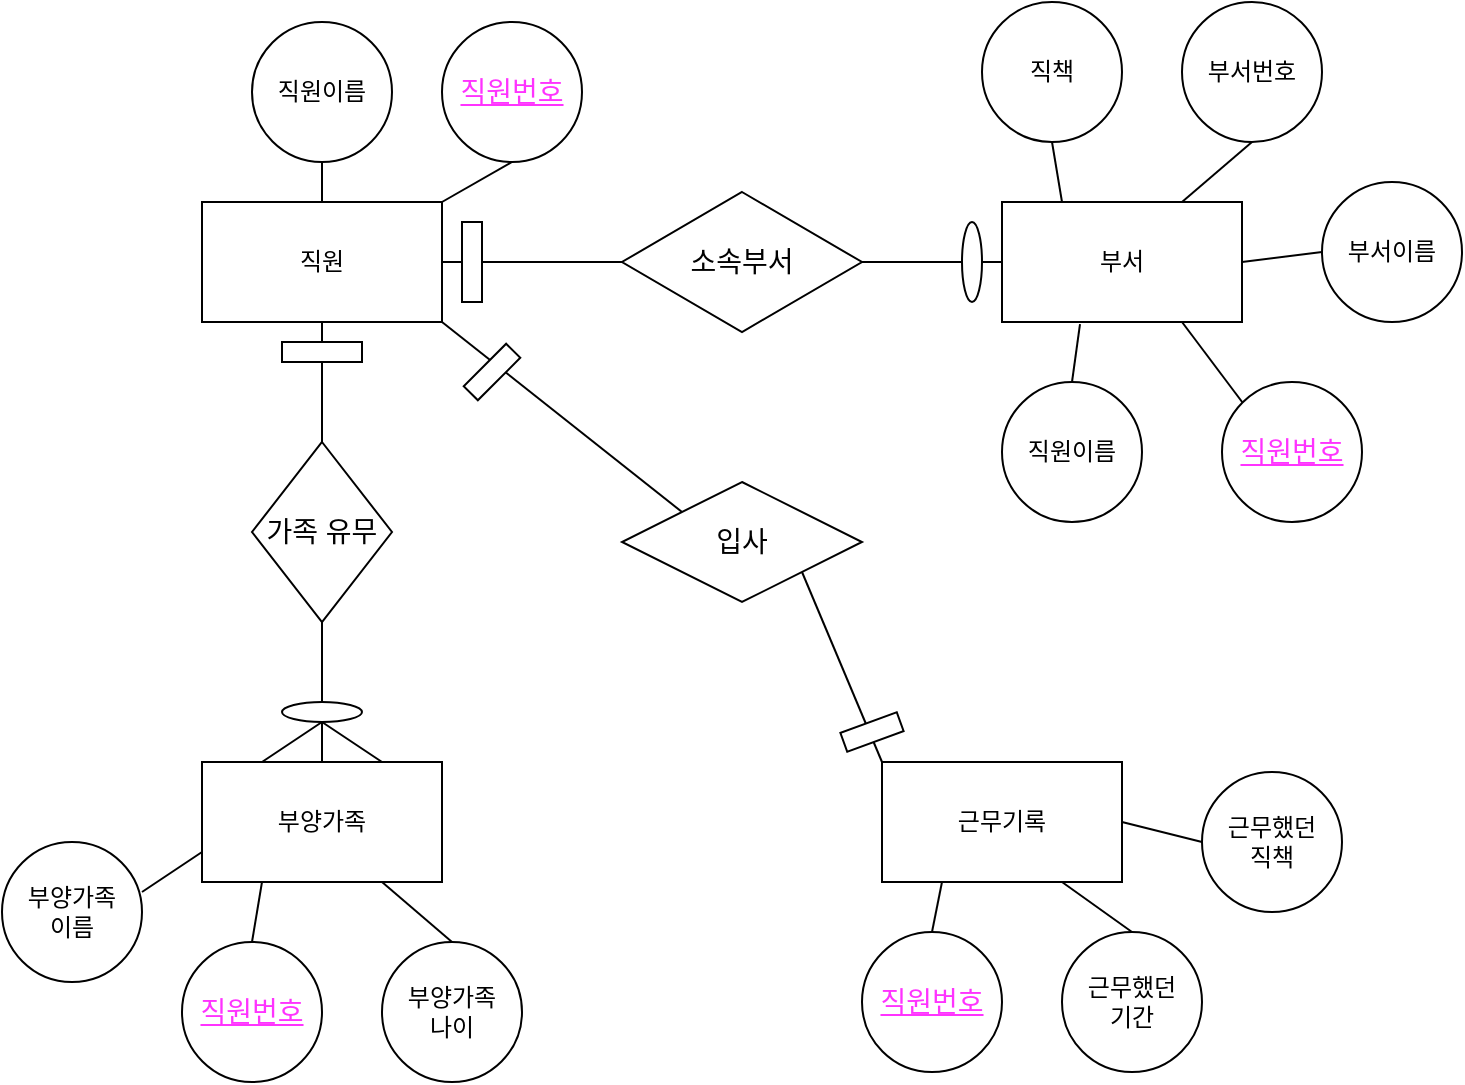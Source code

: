 <mxfile version="13.6.2" type="device"><diagram id="47axHTqw2gsw0RjW4xdn" name="페이지-1"><mxGraphModel dx="1086" dy="806" grid="1" gridSize="10" guides="1" tooltips="1" connect="1" arrows="1" fold="1" page="1" pageScale="1" pageWidth="827" pageHeight="1169" math="0" shadow="0"><root><mxCell id="0"/><mxCell id="1" parent="0"/><mxCell id="tA2yFItrYvKo3ECYNHoN-1" value="직원" style="rounded=0;whiteSpace=wrap;html=1;" vertex="1" parent="1"><mxGeometry x="130" y="240" width="120" height="60" as="geometry"/></mxCell><mxCell id="tA2yFItrYvKo3ECYNHoN-2" value="부서" style="rounded=0;whiteSpace=wrap;html=1;" vertex="1" parent="1"><mxGeometry x="530" y="240" width="120" height="60" as="geometry"/></mxCell><mxCell id="tA2yFItrYvKo3ECYNHoN-3" value="부양가족&lt;br&gt;나이" style="ellipse;whiteSpace=wrap;html=1;" vertex="1" parent="1"><mxGeometry x="220" y="610" width="70" height="70" as="geometry"/></mxCell><mxCell id="tA2yFItrYvKo3ECYNHoN-4" value="부양가족&lt;br&gt;이름" style="ellipse;whiteSpace=wrap;html=1;" vertex="1" parent="1"><mxGeometry x="30" y="560" width="70" height="70" as="geometry"/></mxCell><mxCell id="tA2yFItrYvKo3ECYNHoN-5" value="직책" style="ellipse;whiteSpace=wrap;html=1;" vertex="1" parent="1"><mxGeometry x="520" y="140" width="70" height="70" as="geometry"/></mxCell><mxCell id="tA2yFItrYvKo3ECYNHoN-6" value="부서번호" style="ellipse;whiteSpace=wrap;html=1;" vertex="1" parent="1"><mxGeometry x="620" y="140" width="70" height="70" as="geometry"/></mxCell><mxCell id="tA2yFItrYvKo3ECYNHoN-7" value="부서이름" style="ellipse;whiteSpace=wrap;html=1;" vertex="1" parent="1"><mxGeometry x="690" y="230" width="70" height="70" as="geometry"/></mxCell><mxCell id="tA2yFItrYvKo3ECYNHoN-8" value="직원번호" style="ellipse;whiteSpace=wrap;html=1;fontColor=#FF33FF;fontSize=14;fontStyle=4" vertex="1" parent="1"><mxGeometry x="640" y="330" width="70" height="70" as="geometry"/></mxCell><mxCell id="tA2yFItrYvKo3ECYNHoN-9" value="직원이름" style="ellipse;whiteSpace=wrap;html=1;" vertex="1" parent="1"><mxGeometry x="530" y="330" width="70" height="70" as="geometry"/></mxCell><mxCell id="tA2yFItrYvKo3ECYNHoN-10" value="근무했던&lt;br&gt;기간" style="ellipse;whiteSpace=wrap;html=1;" vertex="1" parent="1"><mxGeometry x="560" y="605" width="70" height="70" as="geometry"/></mxCell><mxCell id="tA2yFItrYvKo3ECYNHoN-11" value="근무했던&lt;br&gt;직책" style="ellipse;whiteSpace=wrap;html=1;" vertex="1" parent="1"><mxGeometry x="630" y="525" width="70" height="70" as="geometry"/></mxCell><mxCell id="tA2yFItrYvKo3ECYNHoN-12" value="직원이름" style="ellipse;whiteSpace=wrap;html=1;" vertex="1" parent="1"><mxGeometry x="155" y="150" width="70" height="70" as="geometry"/></mxCell><mxCell id="tA2yFItrYvKo3ECYNHoN-13" value="직원번호" style="ellipse;whiteSpace=wrap;html=1;fontColor=#FF33FF;fontSize=14;fontStyle=4" vertex="1" parent="1"><mxGeometry x="250" y="150" width="70" height="70" as="geometry"/></mxCell><mxCell id="tA2yFItrYvKo3ECYNHoN-15" value="부양가족" style="rounded=0;whiteSpace=wrap;html=1;" vertex="1" parent="1"><mxGeometry x="130" y="520" width="120" height="60" as="geometry"/></mxCell><mxCell id="tA2yFItrYvKo3ECYNHoN-16" value="근무기록" style="rounded=0;whiteSpace=wrap;html=1;" vertex="1" parent="1"><mxGeometry x="470" y="520" width="120" height="60" as="geometry"/></mxCell><mxCell id="tA2yFItrYvKo3ECYNHoN-17" value="직원번호" style="ellipse;whiteSpace=wrap;html=1;fontColor=#FF33FF;fontSize=14;fontStyle=4" vertex="1" parent="1"><mxGeometry x="460" y="605" width="70" height="70" as="geometry"/></mxCell><mxCell id="tA2yFItrYvKo3ECYNHoN-18" value="직원번호" style="ellipse;whiteSpace=wrap;html=1;fontColor=#FF33FF;fontSize=14;fontStyle=4" vertex="1" parent="1"><mxGeometry x="120" y="610" width="70" height="70" as="geometry"/></mxCell><mxCell id="tA2yFItrYvKo3ECYNHoN-24" value="" style="endArrow=none;html=1;fontSize=14;fontColor=#FF33FF;exitX=1;exitY=0;exitDx=0;exitDy=0;entryX=0.5;entryY=1;entryDx=0;entryDy=0;" edge="1" parent="1" source="tA2yFItrYvKo3ECYNHoN-1" target="tA2yFItrYvKo3ECYNHoN-13"><mxGeometry width="50" height="50" relative="1" as="geometry"><mxPoint x="390" y="440" as="sourcePoint"/><mxPoint x="440" y="390" as="targetPoint"/></mxGeometry></mxCell><mxCell id="tA2yFItrYvKo3ECYNHoN-25" value="" style="endArrow=none;html=1;fontSize=14;fontColor=#FF33FF;exitX=0.5;exitY=0;exitDx=0;exitDy=0;entryX=0.5;entryY=1;entryDx=0;entryDy=0;" edge="1" parent="1" source="tA2yFItrYvKo3ECYNHoN-1" target="tA2yFItrYvKo3ECYNHoN-12"><mxGeometry width="50" height="50" relative="1" as="geometry"><mxPoint x="260" y="250" as="sourcePoint"/><mxPoint x="295" y="230" as="targetPoint"/></mxGeometry></mxCell><mxCell id="tA2yFItrYvKo3ECYNHoN-26" value="" style="endArrow=none;html=1;fontSize=14;fontColor=#FF33FF;exitX=0.5;exitY=1;exitDx=0;exitDy=0;entryX=0.5;entryY=0;entryDx=0;entryDy=0;" edge="1" parent="1" source="tA2yFItrYvKo3ECYNHoN-1" target="tA2yFItrYvKo3ECYNHoN-27"><mxGeometry width="50" height="50" relative="1" as="geometry"><mxPoint x="390" y="440" as="sourcePoint"/><mxPoint x="190" y="360" as="targetPoint"/></mxGeometry></mxCell><mxCell id="tA2yFItrYvKo3ECYNHoN-27" value="&lt;font color=&quot;#000000&quot;&gt;가족 유무&lt;/font&gt;" style="rhombus;whiteSpace=wrap;html=1;fontSize=14;fontColor=#FF33FF;" vertex="1" parent="1"><mxGeometry x="155" y="360" width="70" height="90" as="geometry"/></mxCell><mxCell id="tA2yFItrYvKo3ECYNHoN-28" value="" style="endArrow=none;html=1;fontSize=14;fontColor=#FF33FF;exitX=0.5;exitY=1;exitDx=0;exitDy=0;entryX=0.5;entryY=0;entryDx=0;entryDy=0;" edge="1" parent="1" source="tA2yFItrYvKo3ECYNHoN-27" target="tA2yFItrYvKo3ECYNHoN-15"><mxGeometry width="50" height="50" relative="1" as="geometry"><mxPoint x="200" y="310" as="sourcePoint"/><mxPoint x="200" y="370" as="targetPoint"/></mxGeometry></mxCell><mxCell id="tA2yFItrYvKo3ECYNHoN-29" value="" style="endArrow=none;html=1;fontSize=14;fontColor=#FF33FF;exitX=0.25;exitY=0;exitDx=0;exitDy=0;" edge="1" parent="1" source="tA2yFItrYvKo3ECYNHoN-15"><mxGeometry width="50" height="50" relative="1" as="geometry"><mxPoint x="390" y="440" as="sourcePoint"/><mxPoint x="190" y="500" as="targetPoint"/></mxGeometry></mxCell><mxCell id="tA2yFItrYvKo3ECYNHoN-30" value="" style="endArrow=none;html=1;fontSize=14;fontColor=#FF33FF;exitX=0.75;exitY=0;exitDx=0;exitDy=0;" edge="1" parent="1" source="tA2yFItrYvKo3ECYNHoN-15"><mxGeometry width="50" height="50" relative="1" as="geometry"><mxPoint x="170" y="530" as="sourcePoint"/><mxPoint x="190" y="500" as="targetPoint"/></mxGeometry></mxCell><mxCell id="tA2yFItrYvKo3ECYNHoN-31" value="" style="ellipse;whiteSpace=wrap;html=1;fontSize=14;fontColor=#FF33FF;" vertex="1" parent="1"><mxGeometry x="170" y="490" width="40" height="10" as="geometry"/></mxCell><mxCell id="tA2yFItrYvKo3ECYNHoN-32" value="" style="rounded=0;whiteSpace=wrap;html=1;fontSize=14;fontColor=#FF33FF;" vertex="1" parent="1"><mxGeometry x="170" y="310" width="40" height="10" as="geometry"/></mxCell><mxCell id="tA2yFItrYvKo3ECYNHoN-33" value="&lt;font color=&quot;#000000&quot;&gt;소속부서&lt;/font&gt;" style="rhombus;whiteSpace=wrap;html=1;fontSize=14;fontColor=#FF33FF;" vertex="1" parent="1"><mxGeometry x="340" y="235" width="120" height="70" as="geometry"/></mxCell><mxCell id="tA2yFItrYvKo3ECYNHoN-34" value="" style="endArrow=none;html=1;fontSize=14;fontColor=#FF33FF;exitX=1;exitY=0.5;exitDx=0;exitDy=0;entryX=0;entryY=0.5;entryDx=0;entryDy=0;" edge="1" parent="1" source="tA2yFItrYvKo3ECYNHoN-40" target="tA2yFItrYvKo3ECYNHoN-33"><mxGeometry width="50" height="50" relative="1" as="geometry"><mxPoint x="390" y="440" as="sourcePoint"/><mxPoint x="440" y="390" as="targetPoint"/></mxGeometry></mxCell><mxCell id="tA2yFItrYvKo3ECYNHoN-35" value="" style="endArrow=none;html=1;fontSize=14;fontColor=#FF33FF;exitX=1;exitY=0.5;exitDx=0;exitDy=0;entryX=0;entryY=0.5;entryDx=0;entryDy=0;" edge="1" parent="1" source="tA2yFItrYvKo3ECYNHoN-38" target="tA2yFItrYvKo3ECYNHoN-2"><mxGeometry width="50" height="50" relative="1" as="geometry"><mxPoint x="260" y="280" as="sourcePoint"/><mxPoint x="350" y="285" as="targetPoint"/></mxGeometry></mxCell><mxCell id="tA2yFItrYvKo3ECYNHoN-38" value="" style="ellipse;whiteSpace=wrap;html=1;fontSize=14;fontColor=#FF33FF;" vertex="1" parent="1"><mxGeometry x="510" y="250" width="10" height="40" as="geometry"/></mxCell><mxCell id="tA2yFItrYvKo3ECYNHoN-39" value="" style="endArrow=none;html=1;fontSize=14;fontColor=#FF33FF;exitX=1;exitY=0.5;exitDx=0;exitDy=0;entryX=0;entryY=0.5;entryDx=0;entryDy=0;" edge="1" parent="1" source="tA2yFItrYvKo3ECYNHoN-33" target="tA2yFItrYvKo3ECYNHoN-38"><mxGeometry width="50" height="50" relative="1" as="geometry"><mxPoint x="460" y="270" as="sourcePoint"/><mxPoint x="530" y="270" as="targetPoint"/></mxGeometry></mxCell><mxCell id="tA2yFItrYvKo3ECYNHoN-40" value="" style="rounded=0;whiteSpace=wrap;html=1;fontSize=14;fontColor=#FF33FF;" vertex="1" parent="1"><mxGeometry x="260" y="250" width="10" height="40" as="geometry"/></mxCell><mxCell id="tA2yFItrYvKo3ECYNHoN-41" value="" style="endArrow=none;html=1;fontSize=14;fontColor=#FF33FF;exitX=1;exitY=0.5;exitDx=0;exitDy=0;entryX=0;entryY=0.5;entryDx=0;entryDy=0;" edge="1" parent="1" source="tA2yFItrYvKo3ECYNHoN-1" target="tA2yFItrYvKo3ECYNHoN-40"><mxGeometry width="50" height="50" relative="1" as="geometry"><mxPoint x="250" y="270" as="sourcePoint"/><mxPoint x="340" y="270" as="targetPoint"/></mxGeometry></mxCell><mxCell id="tA2yFItrYvKo3ECYNHoN-42" value="&lt;font color=&quot;#000000&quot;&gt;입사&lt;/font&gt;" style="rhombus;whiteSpace=wrap;html=1;fontSize=14;fontColor=#FF33FF;" vertex="1" parent="1"><mxGeometry x="340" y="380" width="120" height="60" as="geometry"/></mxCell><mxCell id="tA2yFItrYvKo3ECYNHoN-43" value="" style="endArrow=none;html=1;fontSize=14;fontColor=#FF33FF;exitX=0;exitY=0;exitDx=0;exitDy=0;entryX=1;entryY=1;entryDx=0;entryDy=0;" edge="1" parent="1" source="tA2yFItrYvKo3ECYNHoN-16" target="tA2yFItrYvKo3ECYNHoN-42"><mxGeometry width="50" height="50" relative="1" as="geometry"><mxPoint x="390" y="440" as="sourcePoint"/><mxPoint x="440" y="390" as="targetPoint"/></mxGeometry></mxCell><mxCell id="tA2yFItrYvKo3ECYNHoN-44" value="" style="endArrow=none;html=1;fontSize=14;fontColor=#FF33FF;exitX=1;exitY=1;exitDx=0;exitDy=0;entryX=0;entryY=0;entryDx=0;entryDy=0;" edge="1" parent="1" source="tA2yFItrYvKo3ECYNHoN-1" target="tA2yFItrYvKo3ECYNHoN-42"><mxGeometry width="50" height="50" relative="1" as="geometry"><mxPoint x="390" y="440" as="sourcePoint"/><mxPoint x="440" y="390" as="targetPoint"/></mxGeometry></mxCell><mxCell id="tA2yFItrYvKo3ECYNHoN-45" value="" style="rounded=0;whiteSpace=wrap;html=1;fontSize=14;fontColor=#FF33FF;rotation=45;" vertex="1" parent="1"><mxGeometry x="270" y="310" width="10" height="30" as="geometry"/></mxCell><mxCell id="tA2yFItrYvKo3ECYNHoN-52" value="" style="rounded=0;whiteSpace=wrap;html=1;fontSize=14;fontColor=#FF33FF;rotation=70;" vertex="1" parent="1"><mxGeometry x="460" y="490" width="10" height="30" as="geometry"/></mxCell><mxCell id="tA2yFItrYvKo3ECYNHoN-54" value="" style="endArrow=none;html=1;fontSize=14;fontColor=#FF33FF;entryX=0.5;entryY=1;entryDx=0;entryDy=0;exitX=0.25;exitY=0;exitDx=0;exitDy=0;" edge="1" parent="1" source="tA2yFItrYvKo3ECYNHoN-2" target="tA2yFItrYvKo3ECYNHoN-5"><mxGeometry width="50" height="50" relative="1" as="geometry"><mxPoint x="390" y="440" as="sourcePoint"/><mxPoint x="440" y="390" as="targetPoint"/></mxGeometry></mxCell><mxCell id="tA2yFItrYvKo3ECYNHoN-55" value="" style="endArrow=none;html=1;fontSize=14;fontColor=#FF33FF;entryX=0.5;entryY=1;entryDx=0;entryDy=0;exitX=0.75;exitY=0;exitDx=0;exitDy=0;" edge="1" parent="1" source="tA2yFItrYvKo3ECYNHoN-2" target="tA2yFItrYvKo3ECYNHoN-6"><mxGeometry width="50" height="50" relative="1" as="geometry"><mxPoint x="570" y="250" as="sourcePoint"/><mxPoint x="565" y="220" as="targetPoint"/></mxGeometry></mxCell><mxCell id="tA2yFItrYvKo3ECYNHoN-56" value="" style="endArrow=none;html=1;fontSize=14;fontColor=#FF33FF;entryX=0;entryY=0.5;entryDx=0;entryDy=0;exitX=1;exitY=0.5;exitDx=0;exitDy=0;" edge="1" parent="1" source="tA2yFItrYvKo3ECYNHoN-2" target="tA2yFItrYvKo3ECYNHoN-7"><mxGeometry width="50" height="50" relative="1" as="geometry"><mxPoint x="630" y="250" as="sourcePoint"/><mxPoint x="665" y="220" as="targetPoint"/></mxGeometry></mxCell><mxCell id="tA2yFItrYvKo3ECYNHoN-57" value="" style="endArrow=none;html=1;fontSize=14;fontColor=#FF33FF;entryX=0.75;entryY=1;entryDx=0;entryDy=0;exitX=0;exitY=0;exitDx=0;exitDy=0;" edge="1" parent="1" source="tA2yFItrYvKo3ECYNHoN-8" target="tA2yFItrYvKo3ECYNHoN-2"><mxGeometry width="50" height="50" relative="1" as="geometry"><mxPoint x="660" y="280" as="sourcePoint"/><mxPoint x="700" y="275" as="targetPoint"/></mxGeometry></mxCell><mxCell id="tA2yFItrYvKo3ECYNHoN-58" value="" style="endArrow=none;html=1;fontSize=14;fontColor=#FF33FF;entryX=0.325;entryY=1.017;entryDx=0;entryDy=0;exitX=0.5;exitY=0;exitDx=0;exitDy=0;entryPerimeter=0;" edge="1" parent="1" source="tA2yFItrYvKo3ECYNHoN-9" target="tA2yFItrYvKo3ECYNHoN-2"><mxGeometry width="50" height="50" relative="1" as="geometry"><mxPoint x="660.251" y="350.251" as="sourcePoint"/><mxPoint x="630" y="310" as="targetPoint"/></mxGeometry></mxCell><mxCell id="tA2yFItrYvKo3ECYNHoN-59" value="" style="endArrow=none;html=1;fontSize=14;fontColor=#FF33FF;entryX=0.25;entryY=1;entryDx=0;entryDy=0;exitX=0.5;exitY=0;exitDx=0;exitDy=0;" edge="1" parent="1" source="tA2yFItrYvKo3ECYNHoN-17" target="tA2yFItrYvKo3ECYNHoN-16"><mxGeometry width="50" height="50" relative="1" as="geometry"><mxPoint x="575" y="340" as="sourcePoint"/><mxPoint x="579" y="311.02" as="targetPoint"/></mxGeometry></mxCell><mxCell id="tA2yFItrYvKo3ECYNHoN-60" value="" style="endArrow=none;html=1;fontSize=14;fontColor=#FF33FF;entryX=0.75;entryY=1;entryDx=0;entryDy=0;exitX=0.5;exitY=0;exitDx=0;exitDy=0;" edge="1" parent="1" source="tA2yFItrYvKo3ECYNHoN-10" target="tA2yFItrYvKo3ECYNHoN-16"><mxGeometry width="50" height="50" relative="1" as="geometry"><mxPoint x="505" y="615" as="sourcePoint"/><mxPoint x="510" y="590" as="targetPoint"/></mxGeometry></mxCell><mxCell id="tA2yFItrYvKo3ECYNHoN-61" value="" style="endArrow=none;html=1;fontSize=14;fontColor=#FF33FF;entryX=1;entryY=0.5;entryDx=0;entryDy=0;exitX=0;exitY=0.5;exitDx=0;exitDy=0;" edge="1" parent="1" source="tA2yFItrYvKo3ECYNHoN-11" target="tA2yFItrYvKo3ECYNHoN-16"><mxGeometry width="50" height="50" relative="1" as="geometry"><mxPoint x="605" y="615" as="sourcePoint"/><mxPoint x="570" y="590" as="targetPoint"/></mxGeometry></mxCell><mxCell id="tA2yFItrYvKo3ECYNHoN-62" value="" style="endArrow=none;html=1;fontSize=14;fontColor=#FF33FF;entryX=0.75;entryY=1;entryDx=0;entryDy=0;exitX=0.5;exitY=0;exitDx=0;exitDy=0;" edge="1" parent="1" source="tA2yFItrYvKo3ECYNHoN-3" target="tA2yFItrYvKo3ECYNHoN-15"><mxGeometry width="50" height="50" relative="1" as="geometry"><mxPoint x="505" y="615" as="sourcePoint"/><mxPoint x="510" y="590" as="targetPoint"/></mxGeometry></mxCell><mxCell id="tA2yFItrYvKo3ECYNHoN-63" value="" style="endArrow=none;html=1;fontSize=14;fontColor=#FF33FF;entryX=0.25;entryY=1;entryDx=0;entryDy=0;exitX=0.5;exitY=0;exitDx=0;exitDy=0;" edge="1" parent="1" source="tA2yFItrYvKo3ECYNHoN-18" target="tA2yFItrYvKo3ECYNHoN-15"><mxGeometry width="50" height="50" relative="1" as="geometry"><mxPoint x="265" y="620" as="sourcePoint"/><mxPoint x="230" y="590" as="targetPoint"/></mxGeometry></mxCell><mxCell id="tA2yFItrYvKo3ECYNHoN-64" value="" style="endArrow=none;html=1;fontSize=14;fontColor=#FF33FF;entryX=0;entryY=0.75;entryDx=0;entryDy=0;exitX=1;exitY=0.357;exitDx=0;exitDy=0;exitPerimeter=0;" edge="1" parent="1" source="tA2yFItrYvKo3ECYNHoN-4" target="tA2yFItrYvKo3ECYNHoN-15"><mxGeometry width="50" height="50" relative="1" as="geometry"><mxPoint x="165" y="620" as="sourcePoint"/><mxPoint x="170" y="590" as="targetPoint"/></mxGeometry></mxCell></root></mxGraphModel></diagram></mxfile>